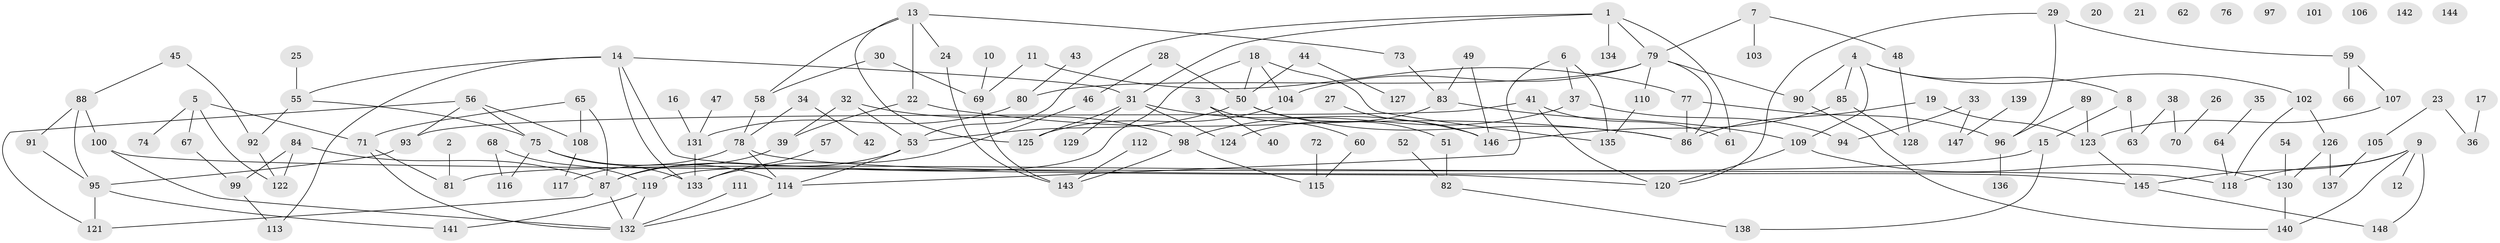 // Generated by graph-tools (version 1.1) at 2025/49/03/09/25 03:49:03]
// undirected, 148 vertices, 191 edges
graph export_dot {
graph [start="1"]
  node [color=gray90,style=filled];
  1;
  2;
  3;
  4;
  5;
  6;
  7;
  8;
  9;
  10;
  11;
  12;
  13;
  14;
  15;
  16;
  17;
  18;
  19;
  20;
  21;
  22;
  23;
  24;
  25;
  26;
  27;
  28;
  29;
  30;
  31;
  32;
  33;
  34;
  35;
  36;
  37;
  38;
  39;
  40;
  41;
  42;
  43;
  44;
  45;
  46;
  47;
  48;
  49;
  50;
  51;
  52;
  53;
  54;
  55;
  56;
  57;
  58;
  59;
  60;
  61;
  62;
  63;
  64;
  65;
  66;
  67;
  68;
  69;
  70;
  71;
  72;
  73;
  74;
  75;
  76;
  77;
  78;
  79;
  80;
  81;
  82;
  83;
  84;
  85;
  86;
  87;
  88;
  89;
  90;
  91;
  92;
  93;
  94;
  95;
  96;
  97;
  98;
  99;
  100;
  101;
  102;
  103;
  104;
  105;
  106;
  107;
  108;
  109;
  110;
  111;
  112;
  113;
  114;
  115;
  116;
  117;
  118;
  119;
  120;
  121;
  122;
  123;
  124;
  125;
  126;
  127;
  128;
  129;
  130;
  131;
  132;
  133;
  134;
  135;
  136;
  137;
  138;
  139;
  140;
  141;
  142;
  143;
  144;
  145;
  146;
  147;
  148;
  1 -- 31;
  1 -- 53;
  1 -- 61;
  1 -- 79;
  1 -- 134;
  2 -- 81;
  3 -- 40;
  3 -- 60;
  4 -- 8;
  4 -- 85;
  4 -- 90;
  4 -- 102;
  4 -- 109;
  5 -- 67;
  5 -- 71;
  5 -- 74;
  5 -- 122;
  6 -- 37;
  6 -- 114;
  6 -- 135;
  7 -- 48;
  7 -- 79;
  7 -- 103;
  8 -- 15;
  8 -- 63;
  9 -- 12;
  9 -- 118;
  9 -- 140;
  9 -- 145;
  9 -- 148;
  10 -- 69;
  11 -- 69;
  11 -- 77;
  13 -- 22;
  13 -- 24;
  13 -- 58;
  13 -- 73;
  13 -- 125;
  14 -- 31;
  14 -- 55;
  14 -- 113;
  14 -- 120;
  14 -- 133;
  15 -- 81;
  15 -- 138;
  16 -- 131;
  17 -- 36;
  18 -- 50;
  18 -- 104;
  18 -- 119;
  18 -- 135;
  19 -- 86;
  19 -- 123;
  22 -- 39;
  22 -- 86;
  23 -- 36;
  23 -- 105;
  24 -- 143;
  25 -- 55;
  26 -- 70;
  27 -- 146;
  28 -- 46;
  28 -- 50;
  29 -- 59;
  29 -- 96;
  29 -- 120;
  30 -- 58;
  30 -- 69;
  31 -- 124;
  31 -- 125;
  31 -- 129;
  31 -- 146;
  32 -- 39;
  32 -- 53;
  32 -- 98;
  33 -- 94;
  33 -- 147;
  34 -- 42;
  34 -- 78;
  35 -- 64;
  37 -- 94;
  37 -- 98;
  38 -- 63;
  38 -- 70;
  39 -- 87;
  41 -- 61;
  41 -- 93;
  41 -- 120;
  43 -- 80;
  44 -- 50;
  44 -- 127;
  45 -- 88;
  45 -- 92;
  46 -- 133;
  47 -- 131;
  48 -- 128;
  49 -- 83;
  49 -- 146;
  50 -- 51;
  50 -- 53;
  50 -- 86;
  51 -- 82;
  52 -- 82;
  53 -- 87;
  53 -- 114;
  54 -- 130;
  55 -- 75;
  55 -- 92;
  56 -- 75;
  56 -- 93;
  56 -- 108;
  56 -- 121;
  57 -- 133;
  58 -- 78;
  59 -- 66;
  59 -- 107;
  60 -- 115;
  64 -- 118;
  65 -- 71;
  65 -- 87;
  65 -- 108;
  67 -- 99;
  68 -- 116;
  68 -- 119;
  69 -- 143;
  71 -- 81;
  71 -- 132;
  72 -- 115;
  73 -- 83;
  75 -- 114;
  75 -- 116;
  75 -- 133;
  77 -- 86;
  77 -- 96;
  78 -- 114;
  78 -- 117;
  78 -- 145;
  79 -- 80;
  79 -- 86;
  79 -- 90;
  79 -- 104;
  79 -- 110;
  80 -- 131;
  82 -- 138;
  83 -- 109;
  83 -- 124;
  84 -- 87;
  84 -- 99;
  84 -- 122;
  85 -- 128;
  85 -- 146;
  87 -- 121;
  87 -- 132;
  88 -- 91;
  88 -- 95;
  88 -- 100;
  89 -- 96;
  89 -- 123;
  90 -- 140;
  91 -- 95;
  92 -- 122;
  93 -- 95;
  95 -- 121;
  95 -- 141;
  96 -- 136;
  98 -- 115;
  98 -- 143;
  99 -- 113;
  100 -- 118;
  100 -- 132;
  102 -- 118;
  102 -- 126;
  104 -- 125;
  105 -- 137;
  107 -- 123;
  108 -- 117;
  109 -- 120;
  109 -- 130;
  110 -- 135;
  111 -- 132;
  112 -- 143;
  114 -- 132;
  119 -- 132;
  119 -- 141;
  123 -- 145;
  126 -- 130;
  126 -- 137;
  130 -- 140;
  131 -- 133;
  139 -- 147;
  145 -- 148;
}
